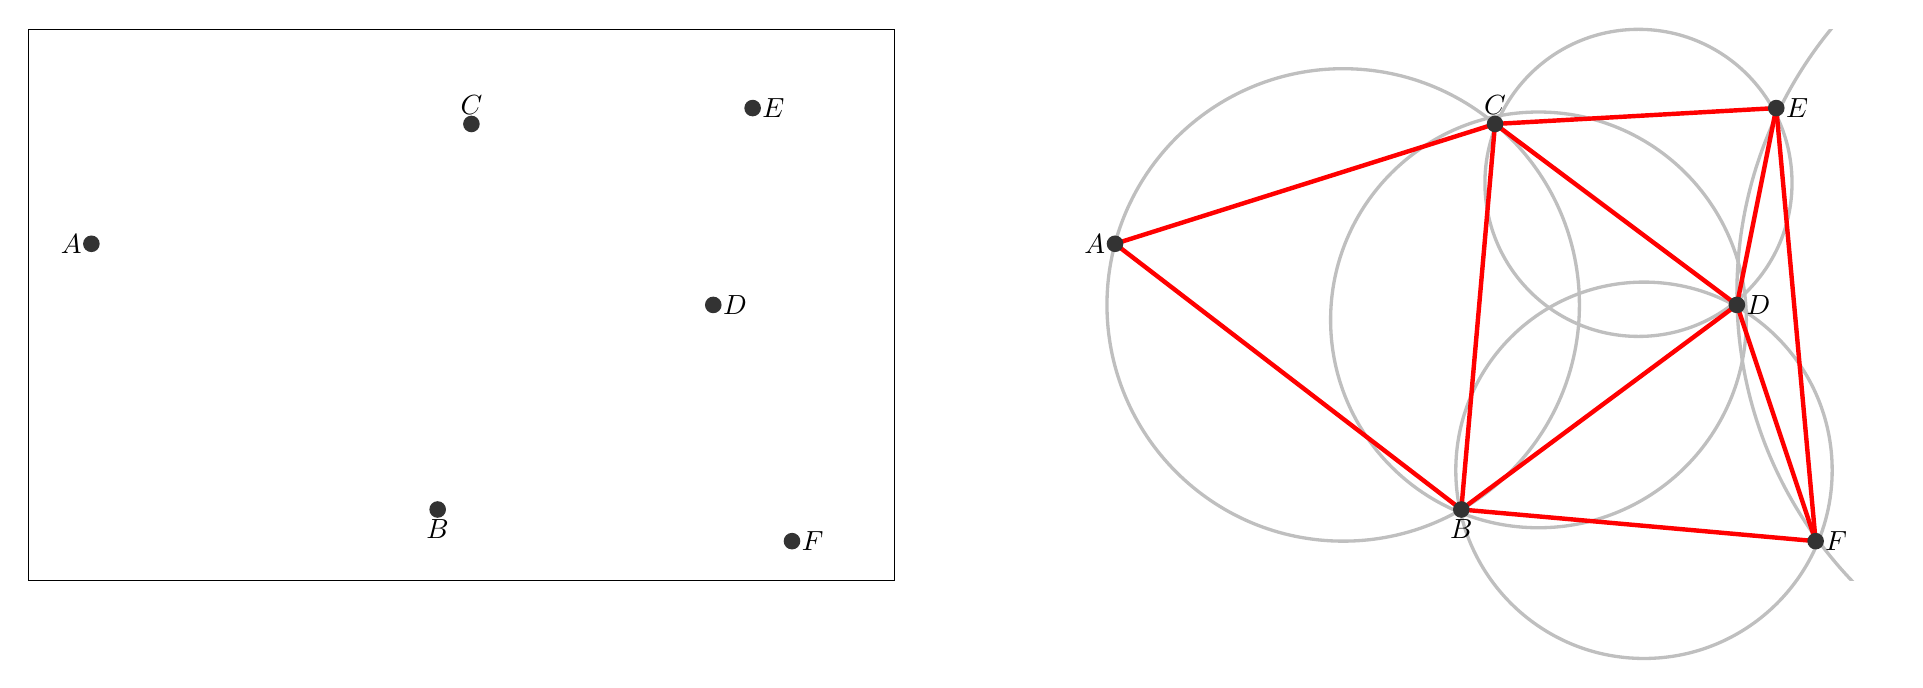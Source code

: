 ﻿\begin{tikzpicture}[scale=1]

\begin{scope}[xshift=0cm]

\coordinate (O) at (0,0);
\coordinate (A) at (165:3);
\coordinate (B) at (-60:3);
\coordinate (C) at (50:3);
\coordinate (D) at (5,0);
\coordinate (E) at (5.5,2.5);
\coordinate (F) at (6,-3);

\node at (A) [left] {$A$};
\node at (B) [below] {$B$};
\node at (C) [above] {$C$};
\node at (D) [right] {$D$};
\node at (E) [right] {$E$};
\node at (F) [right] {$F$};

\foreach \P in {A,B,C,D,E,F} {
  \fill[black!80] (\P) circle (3pt);
}

\draw (-3.7,-3.5) rectangle ++(11,7);

\end{scope}



\begin{scope}[xshift=13cm]
\coordinate (O) at (0,0);
\coordinate (A) at (165:3);
\coordinate (B) at (-60:3);
\coordinate (C) at (50:3);
\coordinate (D) at (5,0);
\coordinate (E) at (5.5,2.5);
\coordinate (F) at (6,-3);

\draw[gray!50, very thick] (0,0) circle (3);

% Second cercle à la main
\coordinate (O2) at (2.48,-0.19);
\def\r{2.64}
\draw[gray!50, very thick] (O2) circle (\r);

% Troisieme cercle à la main
\coordinate (O3) at (3.75,1.55);
\def\rr{1.95}
\draw[gray!50, very thick] (O3) circle (\rr);

% Quatrieme cercle à la main
\coordinate (O4) at (3.82,-2.10);
\def\rr{2.39}
\draw[gray!50, very thick] (O4) circle (\rr);

% Troisieme cercle à la main
\begin{scope}
\clip (0,-3.5) rectangle (7,3.5);
\coordinate (O5) at (10.3,0.15);
\def\rr{5.3}
\draw[gray!50, very thick] (O5) circle (\rr);
\end{scope}

\draw[red, ultra thick] (A) -- (B) -- (C) -- cycle;
\draw[red, ultra thick] (B) -- (D) -- (C);
\draw[red, ultra thick] (D) -- (E) -- (C);
\draw[red, ultra thick] (B) -- (F) -- (D);
\draw[red, ultra thick] (F) -- (E);

\node at (A) [left] {$A$};
\node at (B) [below] {$B$};
\node at (C) [above] {$C$};
\node at (D) [right] {$D$};
\node at (E) [right] {$E$};
\node at (F) [right] {$F$};

\foreach \P in {A,B,C,D,E,F} {
  \fill[black!80] (\P) circle (3pt);
}

%\node at (220:3.5) {$\mathcal{C}_1$};
%\node at (4.5,-2.5) {$\mathcal{C}_2$};
\end{scope}

\end{tikzpicture}